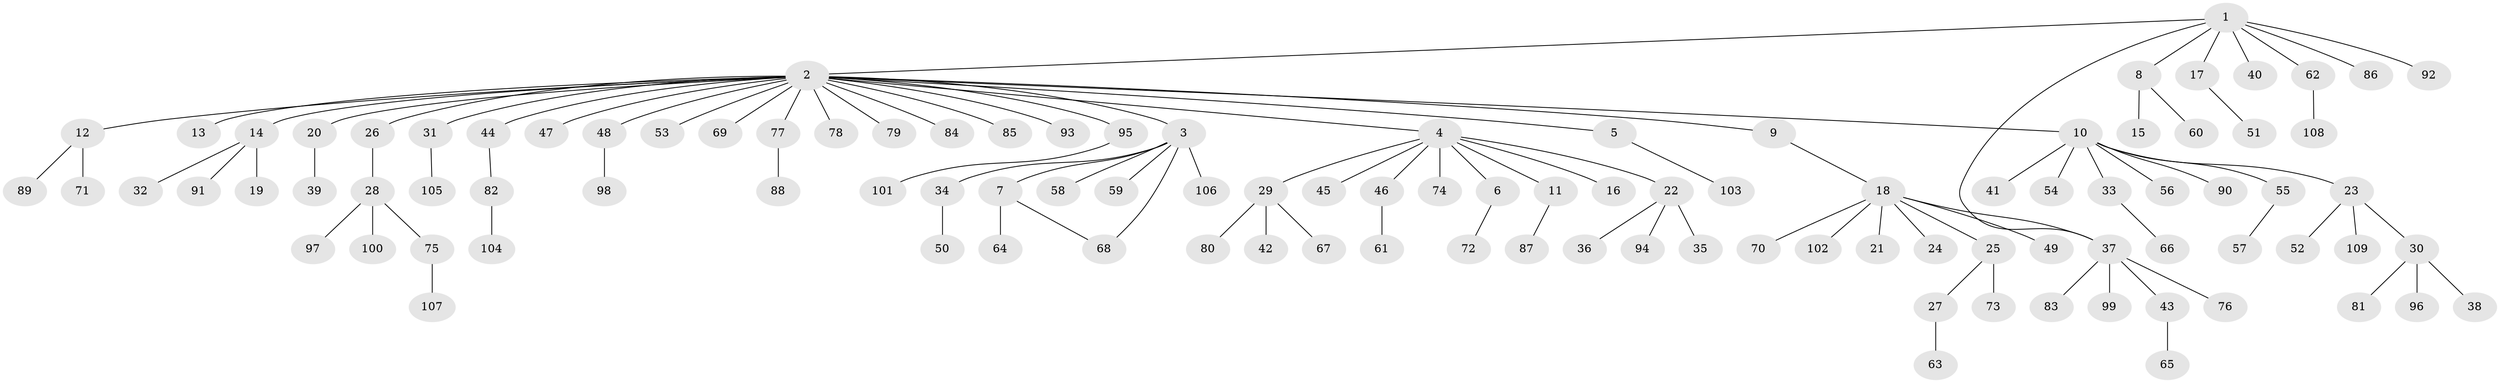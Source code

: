 // Generated by graph-tools (version 1.1) at 2025/14/03/09/25 04:14:35]
// undirected, 109 vertices, 110 edges
graph export_dot {
graph [start="1"]
  node [color=gray90,style=filled];
  1;
  2;
  3;
  4;
  5;
  6;
  7;
  8;
  9;
  10;
  11;
  12;
  13;
  14;
  15;
  16;
  17;
  18;
  19;
  20;
  21;
  22;
  23;
  24;
  25;
  26;
  27;
  28;
  29;
  30;
  31;
  32;
  33;
  34;
  35;
  36;
  37;
  38;
  39;
  40;
  41;
  42;
  43;
  44;
  45;
  46;
  47;
  48;
  49;
  50;
  51;
  52;
  53;
  54;
  55;
  56;
  57;
  58;
  59;
  60;
  61;
  62;
  63;
  64;
  65;
  66;
  67;
  68;
  69;
  70;
  71;
  72;
  73;
  74;
  75;
  76;
  77;
  78;
  79;
  80;
  81;
  82;
  83;
  84;
  85;
  86;
  87;
  88;
  89;
  90;
  91;
  92;
  93;
  94;
  95;
  96;
  97;
  98;
  99;
  100;
  101;
  102;
  103;
  104;
  105;
  106;
  107;
  108;
  109;
  1 -- 2;
  1 -- 8;
  1 -- 17;
  1 -- 37;
  1 -- 40;
  1 -- 62;
  1 -- 86;
  1 -- 92;
  2 -- 3;
  2 -- 4;
  2 -- 5;
  2 -- 9;
  2 -- 10;
  2 -- 12;
  2 -- 13;
  2 -- 14;
  2 -- 20;
  2 -- 26;
  2 -- 31;
  2 -- 44;
  2 -- 47;
  2 -- 48;
  2 -- 53;
  2 -- 69;
  2 -- 77;
  2 -- 78;
  2 -- 79;
  2 -- 84;
  2 -- 85;
  2 -- 93;
  2 -- 95;
  3 -- 7;
  3 -- 34;
  3 -- 58;
  3 -- 59;
  3 -- 68;
  3 -- 106;
  4 -- 6;
  4 -- 11;
  4 -- 16;
  4 -- 22;
  4 -- 29;
  4 -- 45;
  4 -- 46;
  4 -- 74;
  5 -- 103;
  6 -- 72;
  7 -- 64;
  7 -- 68;
  8 -- 15;
  8 -- 60;
  9 -- 18;
  10 -- 23;
  10 -- 33;
  10 -- 41;
  10 -- 54;
  10 -- 55;
  10 -- 56;
  10 -- 90;
  11 -- 87;
  12 -- 71;
  12 -- 89;
  14 -- 19;
  14 -- 32;
  14 -- 91;
  17 -- 51;
  18 -- 21;
  18 -- 24;
  18 -- 25;
  18 -- 37;
  18 -- 49;
  18 -- 70;
  18 -- 102;
  20 -- 39;
  22 -- 35;
  22 -- 36;
  22 -- 94;
  23 -- 30;
  23 -- 52;
  23 -- 109;
  25 -- 27;
  25 -- 73;
  26 -- 28;
  27 -- 63;
  28 -- 75;
  28 -- 97;
  28 -- 100;
  29 -- 42;
  29 -- 67;
  29 -- 80;
  30 -- 38;
  30 -- 81;
  30 -- 96;
  31 -- 105;
  33 -- 66;
  34 -- 50;
  37 -- 43;
  37 -- 76;
  37 -- 83;
  37 -- 99;
  43 -- 65;
  44 -- 82;
  46 -- 61;
  48 -- 98;
  55 -- 57;
  62 -- 108;
  75 -- 107;
  77 -- 88;
  82 -- 104;
  95 -- 101;
}
